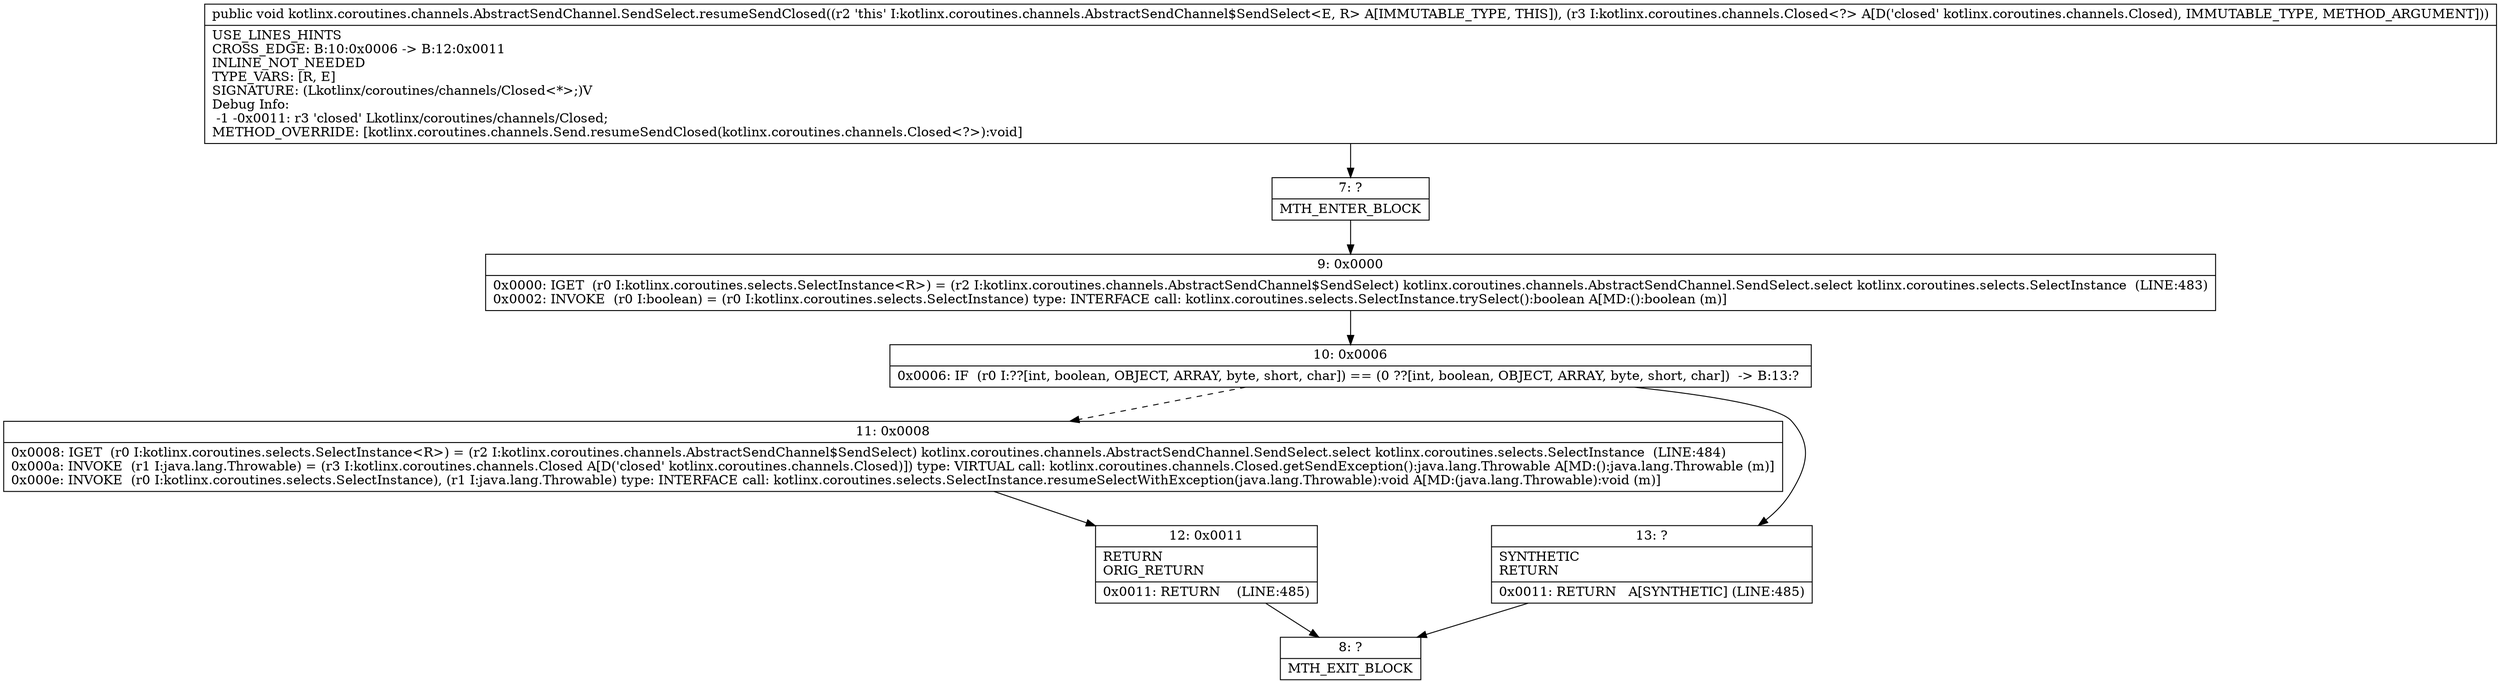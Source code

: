 digraph "CFG forkotlinx.coroutines.channels.AbstractSendChannel.SendSelect.resumeSendClosed(Lkotlinx\/coroutines\/channels\/Closed;)V" {
Node_7 [shape=record,label="{7\:\ ?|MTH_ENTER_BLOCK\l}"];
Node_9 [shape=record,label="{9\:\ 0x0000|0x0000: IGET  (r0 I:kotlinx.coroutines.selects.SelectInstance\<R\>) = (r2 I:kotlinx.coroutines.channels.AbstractSendChannel$SendSelect) kotlinx.coroutines.channels.AbstractSendChannel.SendSelect.select kotlinx.coroutines.selects.SelectInstance  (LINE:483)\l0x0002: INVOKE  (r0 I:boolean) = (r0 I:kotlinx.coroutines.selects.SelectInstance) type: INTERFACE call: kotlinx.coroutines.selects.SelectInstance.trySelect():boolean A[MD:():boolean (m)]\l}"];
Node_10 [shape=record,label="{10\:\ 0x0006|0x0006: IF  (r0 I:??[int, boolean, OBJECT, ARRAY, byte, short, char]) == (0 ??[int, boolean, OBJECT, ARRAY, byte, short, char])  \-\> B:13:? \l}"];
Node_11 [shape=record,label="{11\:\ 0x0008|0x0008: IGET  (r0 I:kotlinx.coroutines.selects.SelectInstance\<R\>) = (r2 I:kotlinx.coroutines.channels.AbstractSendChannel$SendSelect) kotlinx.coroutines.channels.AbstractSendChannel.SendSelect.select kotlinx.coroutines.selects.SelectInstance  (LINE:484)\l0x000a: INVOKE  (r1 I:java.lang.Throwable) = (r3 I:kotlinx.coroutines.channels.Closed A[D('closed' kotlinx.coroutines.channels.Closed)]) type: VIRTUAL call: kotlinx.coroutines.channels.Closed.getSendException():java.lang.Throwable A[MD:():java.lang.Throwable (m)]\l0x000e: INVOKE  (r0 I:kotlinx.coroutines.selects.SelectInstance), (r1 I:java.lang.Throwable) type: INTERFACE call: kotlinx.coroutines.selects.SelectInstance.resumeSelectWithException(java.lang.Throwable):void A[MD:(java.lang.Throwable):void (m)]\l}"];
Node_12 [shape=record,label="{12\:\ 0x0011|RETURN\lORIG_RETURN\l|0x0011: RETURN    (LINE:485)\l}"];
Node_8 [shape=record,label="{8\:\ ?|MTH_EXIT_BLOCK\l}"];
Node_13 [shape=record,label="{13\:\ ?|SYNTHETIC\lRETURN\l|0x0011: RETURN   A[SYNTHETIC] (LINE:485)\l}"];
MethodNode[shape=record,label="{public void kotlinx.coroutines.channels.AbstractSendChannel.SendSelect.resumeSendClosed((r2 'this' I:kotlinx.coroutines.channels.AbstractSendChannel$SendSelect\<E, R\> A[IMMUTABLE_TYPE, THIS]), (r3 I:kotlinx.coroutines.channels.Closed\<?\> A[D('closed' kotlinx.coroutines.channels.Closed), IMMUTABLE_TYPE, METHOD_ARGUMENT]))  | USE_LINES_HINTS\lCROSS_EDGE: B:10:0x0006 \-\> B:12:0x0011\lINLINE_NOT_NEEDED\lTYPE_VARS: [R, E]\lSIGNATURE: (Lkotlinx\/coroutines\/channels\/Closed\<*\>;)V\lDebug Info:\l  \-1 \-0x0011: r3 'closed' Lkotlinx\/coroutines\/channels\/Closed;\lMETHOD_OVERRIDE: [kotlinx.coroutines.channels.Send.resumeSendClosed(kotlinx.coroutines.channels.Closed\<?\>):void]\l}"];
MethodNode -> Node_7;Node_7 -> Node_9;
Node_9 -> Node_10;
Node_10 -> Node_11[style=dashed];
Node_10 -> Node_13;
Node_11 -> Node_12;
Node_12 -> Node_8;
Node_13 -> Node_8;
}

